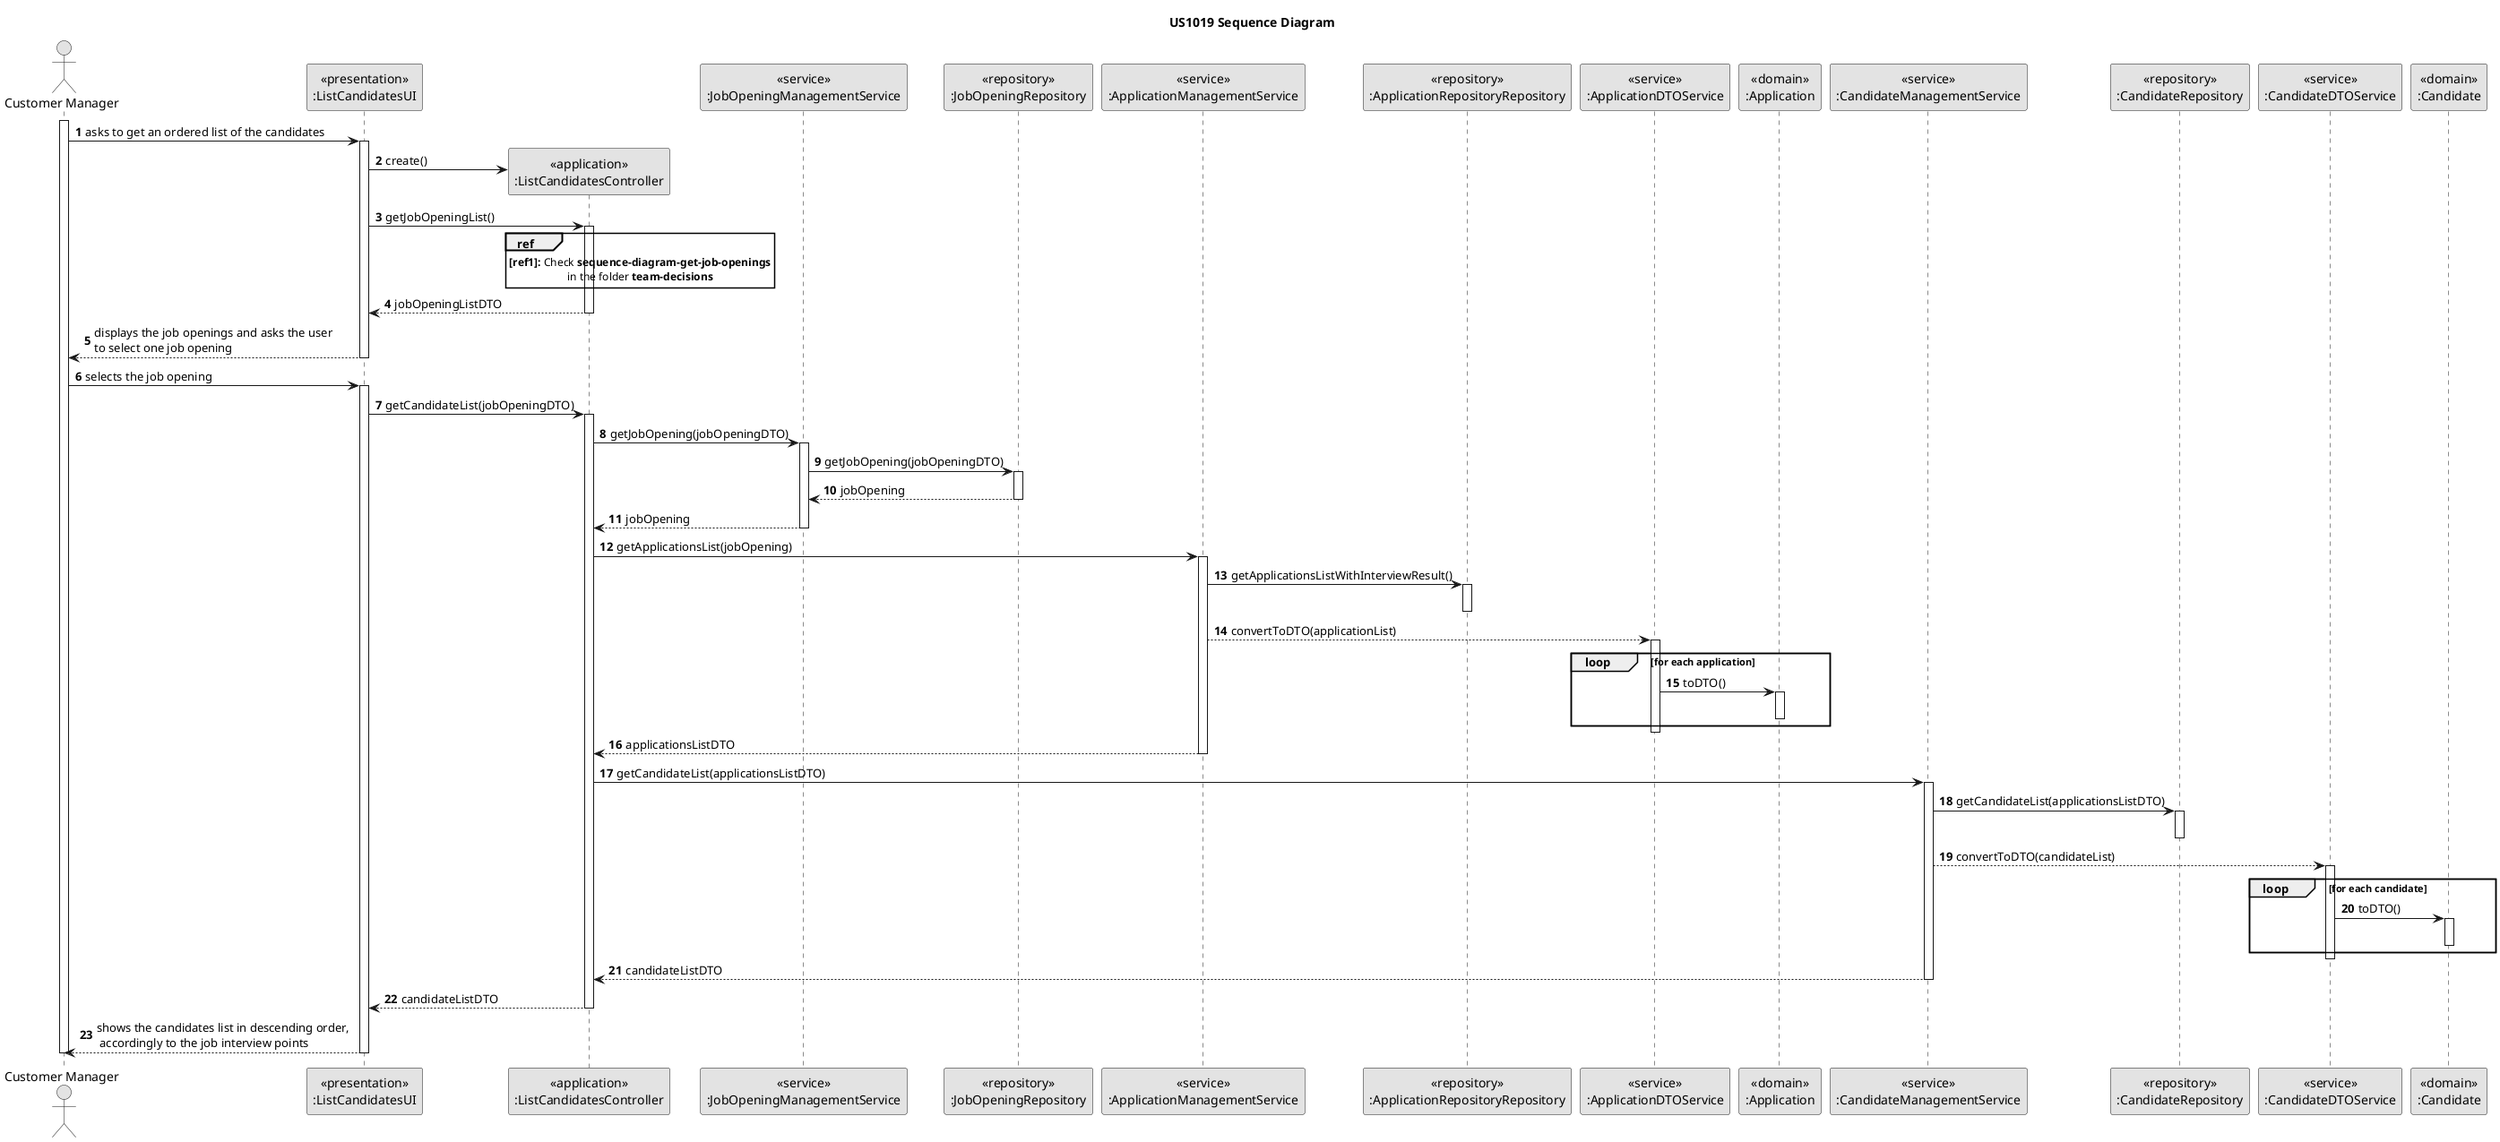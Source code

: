 @startuml US1019_SD

skinparam monochrome true
skinparam packageStyle rectangle
skinparam shadowing false

title US1019 Sequence Diagram

autonumber

actor "Customer Manager" as CM
participant "<<presentation>>\n:ListCandidatesUI" as UI
participant "<<application>>\n:ListCandidatesController" as CTRL
participant "<<repository>>\n:JobOpeningRepository" as JobOpeningRepository
participant "<<service>>\n:JobOpeningManagementService" as JobManagement
participant "<<repository>>\n:JobOpeningRepository" as JobOpeningRepository
participant "<<service>>\n:ApplicationManagementService" as AppManagement
participant "<<repository>>\n:ApplicationRepositoryRepository" as ApplicationRepository
participant "<<service>>\n:ApplicationDTOService" as AppDTOServ
participant "<<domain>>\n:Application" as Application
participant "<<service>>\n:CandidateManagementService" as CandidateManagement
participant "<<repository>>\n:CandidateRepository" as CandidateRepository
participant "<<service>>\n:CandidateDTOService" as CanDTOServ
participant "<<domain>>\n:Candidate" as Candidate

activate CM

CM -> UI : asks to get an ordered list of the candidates
activate UI

UI -> CTRL** : create()

UI -> CTRL: getJobOpeningList()
activate CTRL

    ref over CTRL
    **[ref1]:** Check **sequence-diagram-get-job-openings**
    in the folder **team-decisions**
    end ref

    CTRL --> UI : jobOpeningListDTO

    deactivate CTRL

UI --> CM : displays the job openings and asks the user \nto select one job opening
deactivate UI

CM -> UI : selects the job opening
activate UI

UI -> CTRL: getCandidateList(jobOpeningDTO)
activate CTRL

    CTRL -> JobManagement : getJobOpening(jobOpeningDTO)
    activate JobManagement

    JobManagement -> JobOpeningRepository : getJobOpening(jobOpeningDTO)
    activate JobOpeningRepository

    JobOpeningRepository --> JobManagement : jobOpening
    deactivate JobOpeningRepository

    JobManagement --> CTRL : jobOpening
    deactivate JobManagement


    CTRL -> AppManagement : getApplicationsList(jobOpening)
    activate AppManagement

    AppManagement -> ApplicationRepository : getApplicationsListWithInterviewResult()
    activate ApplicationRepository
    deactivate ApplicationRepository


    AppManagement --> AppDTOServ :  convertToDTO(applicationList)
    activate AppDTOServ

    loop for each application
    AppDTOServ -> Application : toDTO()
    activate Application
    deactivate Application
    end loop

    deactivate AppDTOServ

    AppManagement --> CTRL : applicationsListDTO
    deactivate AppManagement

    'CHECK THIS PART

    CTRL -> CandidateManagement : getCandidateList(applicationsListDTO)
    activate CandidateManagement

    CandidateManagement -> CandidateRepository : getCandidateList(applicationsListDTO)
    activate CandidateRepository
    deactivate CandidateRepository

    CandidateManagement --> CanDTOServ :  convertToDTO(candidateList)
        activate CanDTOServ

        loop for each candidate
        CanDTOServ -> Candidate : toDTO()
        activate Candidate
        deactivate Candidate
        end loop

        deactivate CanDTOServ

        CandidateManagement --> CTRL : candidateListDTO
        deactivate CandidateManagement


    CTRL --> UI : candidateListDTO
    deactivate CTRL


UI --> CM : shows the candidates list in descending order,\n accordingly to the job interview points
deactivate UI

deactivate CM



@enduml

